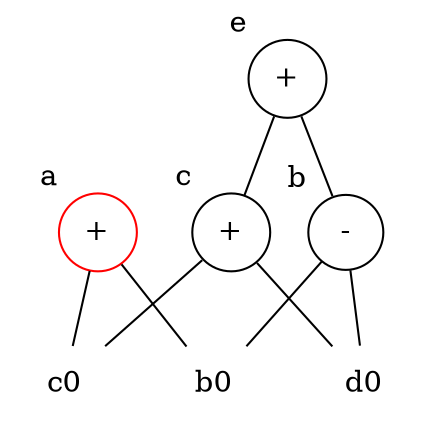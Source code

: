 graph g {
  b0 [label="b0", shape="none"]
  c0 [label="c0", shape="none"]
  d0 [label="d0", shape="none"]
  0 [label="+", xlabel="a", shape="circle", color="red"]
  1 [label="-", xlabel="b", shape="circle"]
  2 [label="+", xlabel="c", shape="circle"]
  3 [label="+", xlabel="e", shape="circle"]
  3 -- 2
  3 -- 1
  1 -- b0
  1 -- d0
  0 -- c0
  0 -- b0
  2 -- c0
  2 -- d0
  {rank=sink d0 c0 b0 }
}
